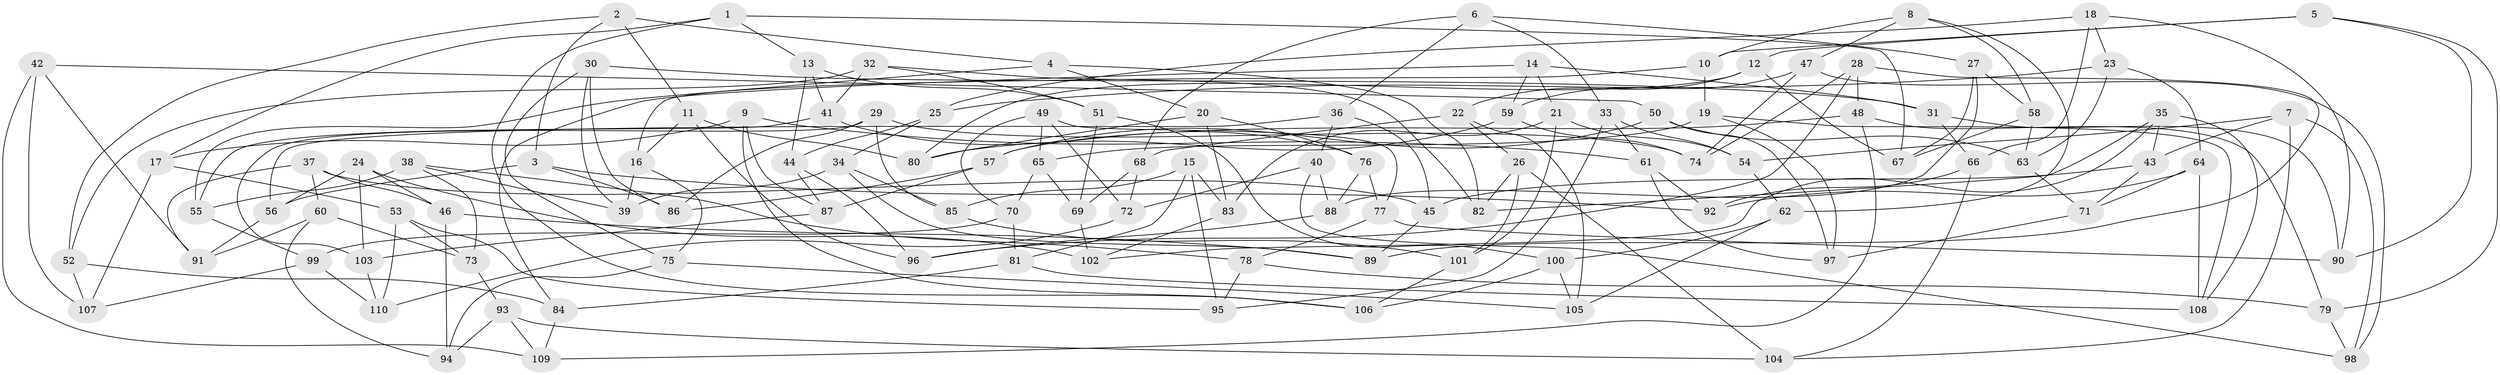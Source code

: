 // coarse degree distribution, {6: 0.463768115942029, 4: 0.391304347826087, 5: 0.11594202898550725, 3: 0.028985507246376812}
// Generated by graph-tools (version 1.1) at 2025/42/03/06/25 10:42:17]
// undirected, 110 vertices, 220 edges
graph export_dot {
graph [start="1"]
  node [color=gray90,style=filled];
  1;
  2;
  3;
  4;
  5;
  6;
  7;
  8;
  9;
  10;
  11;
  12;
  13;
  14;
  15;
  16;
  17;
  18;
  19;
  20;
  21;
  22;
  23;
  24;
  25;
  26;
  27;
  28;
  29;
  30;
  31;
  32;
  33;
  34;
  35;
  36;
  37;
  38;
  39;
  40;
  41;
  42;
  43;
  44;
  45;
  46;
  47;
  48;
  49;
  50;
  51;
  52;
  53;
  54;
  55;
  56;
  57;
  58;
  59;
  60;
  61;
  62;
  63;
  64;
  65;
  66;
  67;
  68;
  69;
  70;
  71;
  72;
  73;
  74;
  75;
  76;
  77;
  78;
  79;
  80;
  81;
  82;
  83;
  84;
  85;
  86;
  87;
  88;
  89;
  90;
  91;
  92;
  93;
  94;
  95;
  96;
  97;
  98;
  99;
  100;
  101;
  102;
  103;
  104;
  105;
  106;
  107;
  108;
  109;
  110;
  1 -- 13;
  1 -- 106;
  1 -- 17;
  1 -- 67;
  2 -- 11;
  2 -- 4;
  2 -- 3;
  2 -- 52;
  3 -- 86;
  3 -- 56;
  3 -- 92;
  4 -- 82;
  4 -- 20;
  4 -- 55;
  5 -- 10;
  5 -- 12;
  5 -- 90;
  5 -- 79;
  6 -- 33;
  6 -- 27;
  6 -- 68;
  6 -- 36;
  7 -- 98;
  7 -- 54;
  7 -- 104;
  7 -- 43;
  8 -- 47;
  8 -- 62;
  8 -- 58;
  8 -- 10;
  9 -- 61;
  9 -- 106;
  9 -- 87;
  9 -- 17;
  10 -- 19;
  10 -- 16;
  11 -- 96;
  11 -- 16;
  11 -- 80;
  12 -- 22;
  12 -- 80;
  12 -- 67;
  13 -- 41;
  13 -- 44;
  13 -- 51;
  14 -- 84;
  14 -- 31;
  14 -- 21;
  14 -- 59;
  15 -- 83;
  15 -- 95;
  15 -- 81;
  15 -- 85;
  16 -- 39;
  16 -- 75;
  17 -- 107;
  17 -- 53;
  18 -- 90;
  18 -- 25;
  18 -- 23;
  18 -- 66;
  19 -- 65;
  19 -- 97;
  19 -- 108;
  20 -- 80;
  20 -- 76;
  20 -- 83;
  21 -- 101;
  21 -- 83;
  21 -- 54;
  22 -- 68;
  22 -- 105;
  22 -- 26;
  23 -- 63;
  23 -- 25;
  23 -- 64;
  24 -- 56;
  24 -- 102;
  24 -- 103;
  24 -- 46;
  25 -- 34;
  25 -- 44;
  26 -- 101;
  26 -- 104;
  26 -- 82;
  27 -- 58;
  27 -- 88;
  27 -- 67;
  28 -- 74;
  28 -- 48;
  28 -- 96;
  28 -- 89;
  29 -- 86;
  29 -- 74;
  29 -- 103;
  29 -- 85;
  30 -- 31;
  30 -- 86;
  30 -- 39;
  30 -- 75;
  31 -- 90;
  31 -- 66;
  32 -- 41;
  32 -- 82;
  32 -- 51;
  32 -- 52;
  33 -- 61;
  33 -- 54;
  33 -- 95;
  34 -- 39;
  34 -- 89;
  34 -- 85;
  35 -- 43;
  35 -- 82;
  35 -- 108;
  35 -- 102;
  36 -- 45;
  36 -- 40;
  36 -- 56;
  37 -- 91;
  37 -- 45;
  37 -- 60;
  37 -- 46;
  38 -- 73;
  38 -- 39;
  38 -- 78;
  38 -- 55;
  40 -- 72;
  40 -- 98;
  40 -- 88;
  41 -- 55;
  41 -- 76;
  42 -- 50;
  42 -- 107;
  42 -- 109;
  42 -- 91;
  43 -- 45;
  43 -- 71;
  44 -- 87;
  44 -- 96;
  45 -- 89;
  46 -- 89;
  46 -- 94;
  47 -- 74;
  47 -- 98;
  47 -- 59;
  48 -- 57;
  48 -- 79;
  48 -- 109;
  49 -- 77;
  49 -- 65;
  49 -- 72;
  49 -- 70;
  50 -- 57;
  50 -- 97;
  50 -- 63;
  51 -- 69;
  51 -- 100;
  52 -- 84;
  52 -- 107;
  53 -- 110;
  53 -- 73;
  53 -- 95;
  54 -- 62;
  55 -- 99;
  56 -- 91;
  57 -- 87;
  57 -- 86;
  58 -- 67;
  58 -- 63;
  59 -- 74;
  59 -- 80;
  60 -- 94;
  60 -- 73;
  60 -- 91;
  61 -- 97;
  61 -- 92;
  62 -- 100;
  62 -- 105;
  63 -- 71;
  64 -- 92;
  64 -- 108;
  64 -- 71;
  65 -- 70;
  65 -- 69;
  66 -- 92;
  66 -- 104;
  68 -- 69;
  68 -- 72;
  69 -- 102;
  70 -- 81;
  70 -- 99;
  71 -- 97;
  72 -- 110;
  73 -- 93;
  75 -- 105;
  75 -- 94;
  76 -- 88;
  76 -- 77;
  77 -- 78;
  77 -- 90;
  78 -- 95;
  78 -- 79;
  79 -- 98;
  81 -- 108;
  81 -- 84;
  83 -- 102;
  84 -- 109;
  85 -- 101;
  87 -- 103;
  88 -- 96;
  93 -- 109;
  93 -- 104;
  93 -- 94;
  99 -- 110;
  99 -- 107;
  100 -- 106;
  100 -- 105;
  101 -- 106;
  103 -- 110;
}

